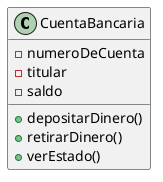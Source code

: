 @startuml
class CuentaBancaria {
-numeroDeCuenta
-titular
-saldo
+depositarDinero()
+retirarDinero()
+verEstado()
}
@enduml